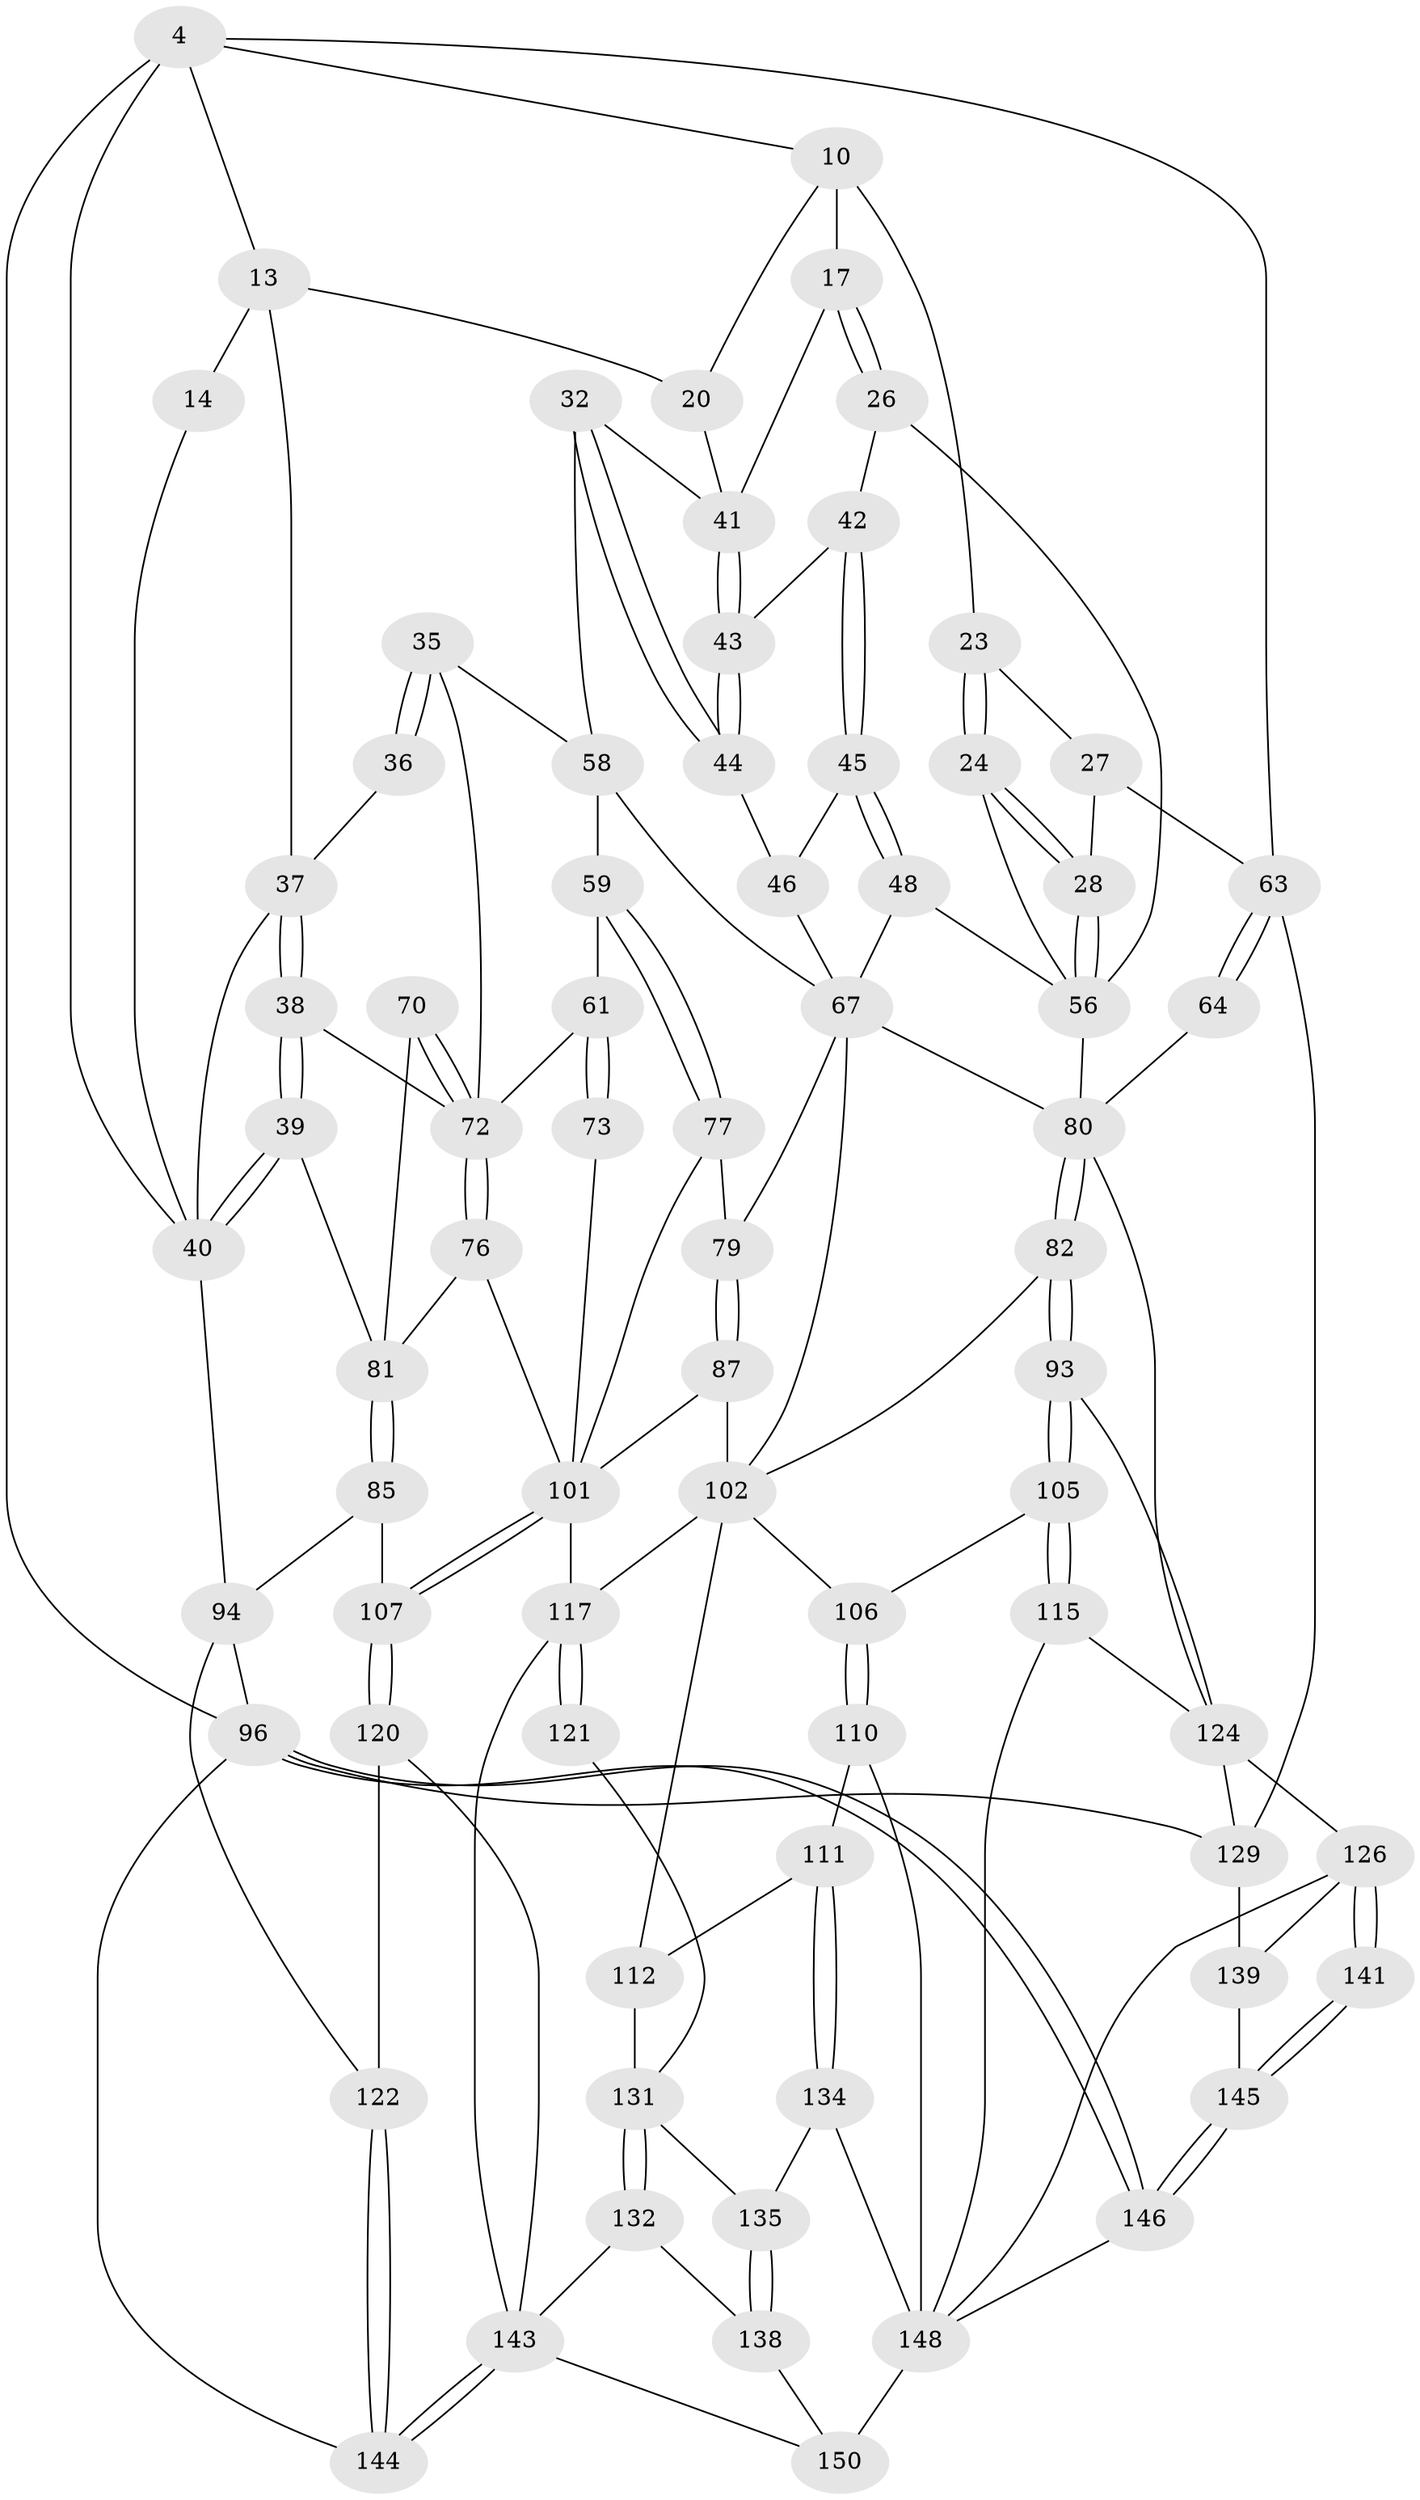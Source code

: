 // original degree distribution, {3: 0.013333333333333334, 4: 0.24666666666666667, 6: 0.23333333333333334, 5: 0.5066666666666667}
// Generated by graph-tools (version 1.1) at 2025/59/03/09/25 04:59:57]
// undirected, 75 vertices, 166 edges
graph export_dot {
graph [start="1"]
  node [color=gray90,style=filled];
  4 [pos="+0+0",super="+3"];
  10 [pos="+0.7901067638737858+0.042373322841808385",super="+2+7"];
  13 [pos="+0.278595791543737+0.10334806376630544",super="+12+9"];
  14 [pos="+0.1679169948557898+0"];
  17 [pos="+0.6198394572096342+0.15804870957350872",super="+11"];
  20 [pos="+0.3648650444290736+0.15494478819691998",super="+19"];
  23 [pos="+0.8159124496340776+0.06635031398350297"];
  24 [pos="+0.7831272147957962+0.27737896616107904"];
  26 [pos="+0.6360687760465399+0.2007333100144967"];
  27 [pos="+0.9263685605021696+0.24475170585459335",super="+22"];
  28 [pos="+0.8145049985054915+0.305058681005572"];
  32 [pos="+0.35510187107983165+0.2925693406272203"];
  35 [pos="+0.31252615782877063+0.3299101440919193"];
  36 [pos="+0.2383765896945653+0.23747429589730856"];
  37 [pos="+0.10623897707262187+0.2581327516023461",super="+30+29"];
  38 [pos="+0.0823288856813355+0.3067509031590585"];
  39 [pos="+0+0.3460969122771756"];
  40 [pos="+0+0.34052327620629236",super="+16"];
  41 [pos="+0.48555633762676337+0.17897061244132997",super="+18+31"];
  42 [pos="+0.5047801994639116+0.2940436420174606"];
  43 [pos="+0.4785618159071578+0.2844686255424858"];
  44 [pos="+0.4169296422253048+0.2989345089781919"];
  45 [pos="+0.5192337901109004+0.3474622973079996"];
  46 [pos="+0.4607408930222817+0.3426203557493641"];
  48 [pos="+0.5735848761659438+0.42464322548014"];
  56 [pos="+0.8128578674860425+0.32759089824348747",super="+47+25"];
  58 [pos="+0.3533693191370342+0.4298073145520327",super="+34"];
  59 [pos="+0.324951007027376+0.4731004760285001"];
  61 [pos="+0.22859006202534793+0.462136885404062",super="+60"];
  63 [pos="+1+0.4105340863364108",super="+52+21"];
  64 [pos="+0.9091283635737493+0.4190521651285943"];
  67 [pos="+0.7106811416060023+0.47767556041508574",super="+53+55+49+57"];
  70 [pos="+0.14129895271099785+0.45186150047599344"];
  72 [pos="+0.16812361216771426+0.5441872478224024",super="+62+50+51"];
  73 [pos="+0.2510865844595483+0.5654396593908433"];
  76 [pos="+0.1678527907376037+0.5978604853397572"];
  77 [pos="+0.3513108776891702+0.5560747227551678"];
  79 [pos="+0.4823716364830851+0.5047904590484532"];
  80 [pos="+0.7384215860331557+0.5108463675155084",super="+69"];
  81 [pos="+0.08460636187543932+0.5852949333881158",super="+71"];
  82 [pos="+0.7326307476998823+0.6133985002855596"];
  85 [pos="+0+0.6560001311316106"];
  87 [pos="+0.3814200310355482+0.6495785481003177"];
  93 [pos="+0.8000546630664983+0.6607586107457883"];
  94 [pos="+0+0.8607353765221956",super="+86"];
  96 [pos="+1+1",super="+95"];
  101 [pos="+0.19593737448821133+0.7027895532259153",super="+88"];
  102 [pos="+0.6652404981452504+0.6528760854289251",super="+83+84+90"];
  105 [pos="+0.7806003945061374+0.7122750403850188"];
  106 [pos="+0.6837714903520276+0.6880217578153567"];
  107 [pos="+0.13606587392702904+0.7376988401455363"];
  110 [pos="+0.6526386334875582+0.7642494298164858"];
  111 [pos="+0.5747371329839438+0.7730355600048052"];
  112 [pos="+0.5633426599245821+0.7688730628776621",super="+103+104"];
  115 [pos="+0.7770341064859371+0.8006009814019047"];
  117 [pos="+0.28742302466212416+0.8499552588019208",super="+100+99+109"];
  120 [pos="+0.1003129332278825+0.840900075020153"];
  121 [pos="+0.33792561781166364+0.8003585587153561"];
  122 [pos="+0.08638790948812755+0.8445840090403082"];
  124 [pos="+0.914994616915314+0.7914424481262652",super="+114+92"];
  126 [pos="+0.7807526740666458+0.8448130723011325",super="+125"];
  129 [pos="+0.9206338204401914+0.8505844157810039",super="+128"];
  131 [pos="+0.43935342794805576+0.8390381383473899",super="+130+123"];
  132 [pos="+0.4411785273083602+0.9062673743826235"];
  134 [pos="+0.658782406730492+0.9039189490811187"];
  135 [pos="+0.518387032979584+0.9067506562633317"];
  138 [pos="+0.4936347832084999+0.940968954837446"];
  139 [pos="+0.9394088516484733+0.9248475751620793",super="+136+137"];
  141 [pos="+0.7950877694617955+0.8816944470369592"];
  143 [pos="+0.23226846181107155+1",super="+119"];
  144 [pos="+0.12671301746727676+1"];
  145 [pos="+0.8526638665723507+1",super="+142+140"];
  146 [pos="+0.8489905133505095+1"];
  148 [pos="+0.6614864765101238+0.9289114694708595",super="+133+147"];
  150 [pos="+0.4714625679383098+1",super="+149"];
  4 -- 96 [weight=2];
  4 -- 10;
  4 -- 63;
  4 -- 13;
  4 -- 40;
  10 -- 23;
  10 -- 17 [weight=2];
  10 -- 20;
  13 -- 14 [weight=2];
  13 -- 20 [weight=2];
  13 -- 37;
  14 -- 40;
  17 -- 26;
  17 -- 26;
  17 -- 41;
  20 -- 41 [weight=2];
  23 -- 24;
  23 -- 24;
  23 -- 27;
  24 -- 28;
  24 -- 28;
  24 -- 56;
  26 -- 42;
  26 -- 56;
  27 -- 28;
  27 -- 63 [weight=2];
  28 -- 56;
  28 -- 56;
  32 -- 44;
  32 -- 44;
  32 -- 58;
  32 -- 41;
  35 -- 36;
  35 -- 36;
  35 -- 72;
  35 -- 58;
  36 -- 37 [weight=2];
  37 -- 38;
  37 -- 38;
  37 -- 40;
  38 -- 39;
  38 -- 39;
  38 -- 72;
  39 -- 40;
  39 -- 40;
  39 -- 81;
  40 -- 94;
  41 -- 43;
  41 -- 43;
  42 -- 43;
  42 -- 45;
  42 -- 45;
  43 -- 44;
  43 -- 44;
  44 -- 46;
  45 -- 46;
  45 -- 48;
  45 -- 48;
  46 -- 67;
  48 -- 67;
  48 -- 56;
  56 -- 80;
  58 -- 59;
  58 -- 67 [weight=2];
  59 -- 77;
  59 -- 77;
  59 -- 61;
  61 -- 73 [weight=2];
  61 -- 73;
  61 -- 72;
  63 -- 64;
  63 -- 64;
  63 -- 129;
  64 -- 80 [weight=2];
  67 -- 80 [weight=2];
  67 -- 79;
  67 -- 102;
  70 -- 72 [weight=2];
  70 -- 72;
  70 -- 81;
  72 -- 76;
  72 -- 76;
  73 -- 101;
  76 -- 81;
  76 -- 101;
  77 -- 79;
  77 -- 101;
  79 -- 87;
  79 -- 87;
  80 -- 82;
  80 -- 82;
  80 -- 124;
  81 -- 85;
  81 -- 85;
  82 -- 93;
  82 -- 93;
  82 -- 102;
  85 -- 107;
  85 -- 94;
  87 -- 101;
  87 -- 102;
  93 -- 105;
  93 -- 105;
  93 -- 124;
  94 -- 122;
  94 -- 96;
  96 -- 146;
  96 -- 146;
  96 -- 144;
  96 -- 129;
  101 -- 107;
  101 -- 107;
  101 -- 117 [weight=2];
  102 -- 106;
  102 -- 112 [weight=2];
  102 -- 117;
  105 -- 106;
  105 -- 115;
  105 -- 115;
  106 -- 110;
  106 -- 110;
  107 -- 120;
  107 -- 120;
  110 -- 111;
  110 -- 148;
  111 -- 112;
  111 -- 134;
  111 -- 134;
  112 -- 131 [weight=2];
  115 -- 124;
  115 -- 148;
  117 -- 121 [weight=2];
  117 -- 121;
  117 -- 143;
  120 -- 122;
  120 -- 143;
  121 -- 131;
  122 -- 144;
  122 -- 144;
  124 -- 129 [weight=3];
  124 -- 126;
  126 -- 141;
  126 -- 141;
  126 -- 148;
  126 -- 139;
  129 -- 139 [weight=2];
  131 -- 132;
  131 -- 132;
  131 -- 135;
  132 -- 138;
  132 -- 143;
  134 -- 135;
  134 -- 148;
  135 -- 138;
  135 -- 138;
  138 -- 150;
  139 -- 145 [weight=2];
  141 -- 145 [weight=2];
  141 -- 145;
  143 -- 144;
  143 -- 144;
  143 -- 150;
  145 -- 146;
  145 -- 146;
  146 -- 148;
  148 -- 150 [weight=2];
}
